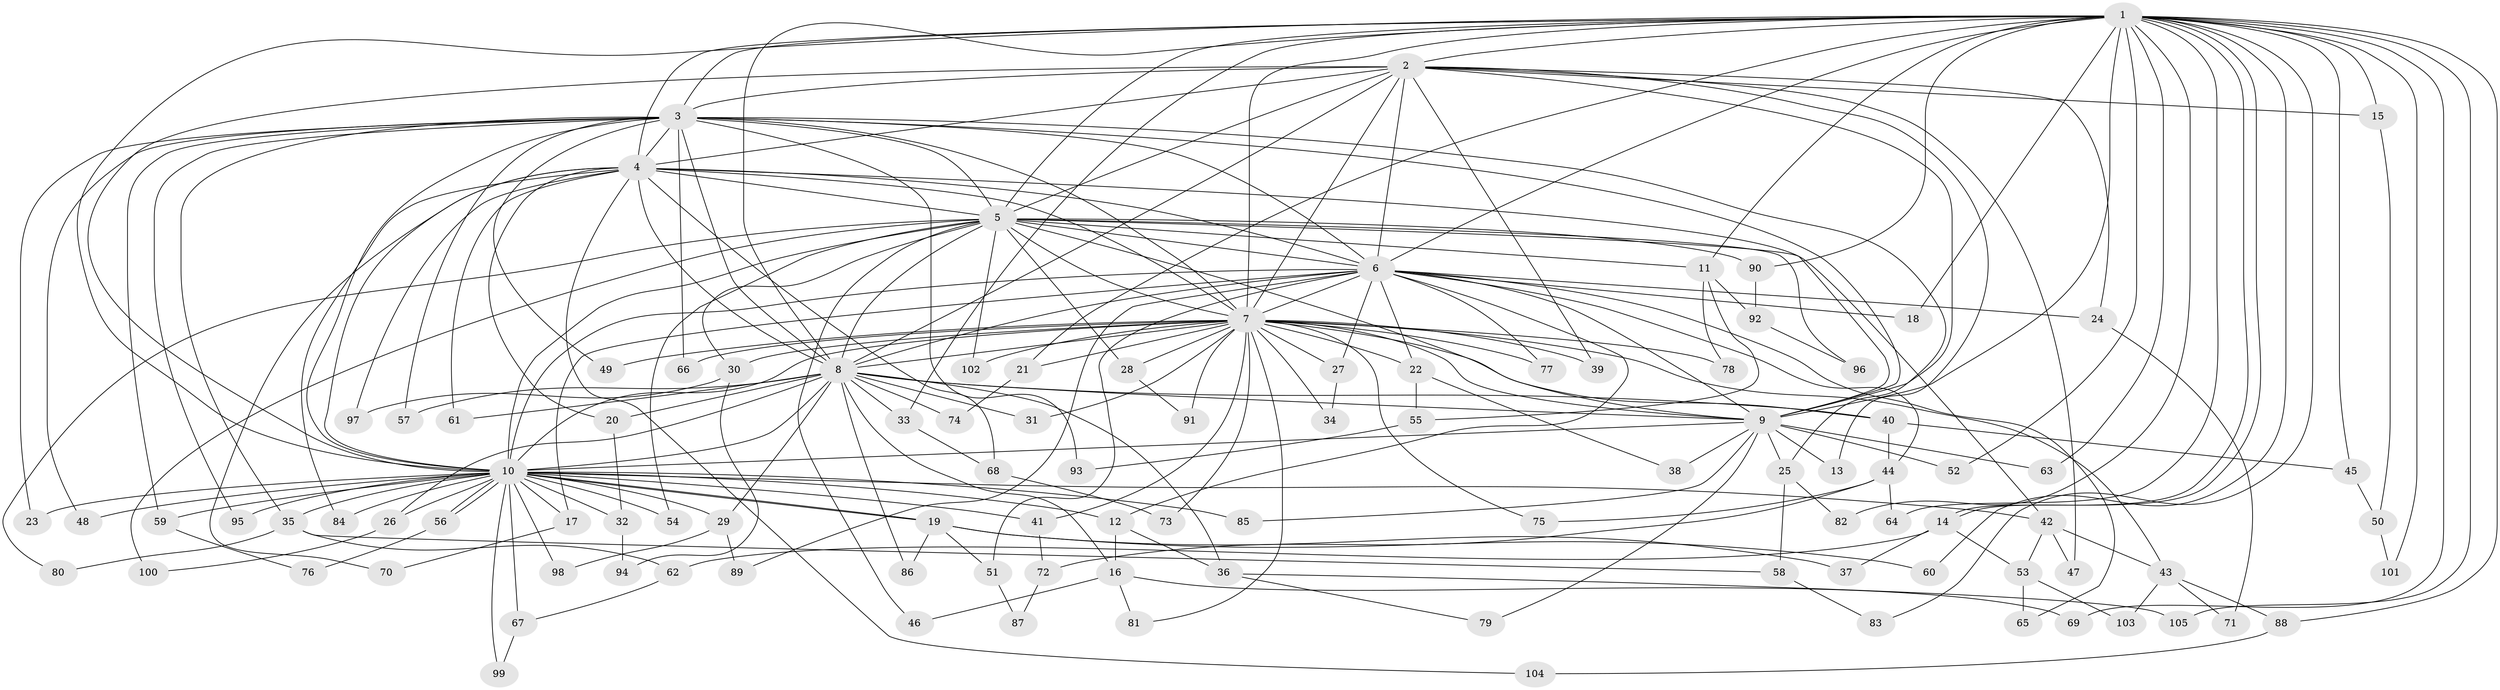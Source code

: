 // Generated by graph-tools (version 1.1) at 2025/49/03/09/25 03:49:41]
// undirected, 105 vertices, 235 edges
graph export_dot {
graph [start="1"]
  node [color=gray90,style=filled];
  1;
  2;
  3;
  4;
  5;
  6;
  7;
  8;
  9;
  10;
  11;
  12;
  13;
  14;
  15;
  16;
  17;
  18;
  19;
  20;
  21;
  22;
  23;
  24;
  25;
  26;
  27;
  28;
  29;
  30;
  31;
  32;
  33;
  34;
  35;
  36;
  37;
  38;
  39;
  40;
  41;
  42;
  43;
  44;
  45;
  46;
  47;
  48;
  49;
  50;
  51;
  52;
  53;
  54;
  55;
  56;
  57;
  58;
  59;
  60;
  61;
  62;
  63;
  64;
  65;
  66;
  67;
  68;
  69;
  70;
  71;
  72;
  73;
  74;
  75;
  76;
  77;
  78;
  79;
  80;
  81;
  82;
  83;
  84;
  85;
  86;
  87;
  88;
  89;
  90;
  91;
  92;
  93;
  94;
  95;
  96;
  97;
  98;
  99;
  100;
  101;
  102;
  103;
  104;
  105;
  1 -- 2;
  1 -- 3;
  1 -- 4;
  1 -- 5;
  1 -- 6;
  1 -- 7;
  1 -- 8;
  1 -- 9;
  1 -- 10;
  1 -- 11;
  1 -- 14;
  1 -- 14;
  1 -- 15;
  1 -- 18;
  1 -- 21;
  1 -- 33;
  1 -- 45;
  1 -- 52;
  1 -- 60;
  1 -- 63;
  1 -- 64;
  1 -- 69;
  1 -- 82;
  1 -- 83;
  1 -- 88;
  1 -- 90;
  1 -- 101;
  1 -- 105;
  2 -- 3;
  2 -- 4;
  2 -- 5;
  2 -- 6;
  2 -- 7;
  2 -- 8;
  2 -- 9;
  2 -- 10;
  2 -- 13;
  2 -- 15;
  2 -- 24;
  2 -- 39;
  2 -- 47;
  3 -- 4;
  3 -- 5;
  3 -- 6;
  3 -- 7;
  3 -- 8;
  3 -- 9;
  3 -- 10;
  3 -- 23;
  3 -- 25;
  3 -- 35;
  3 -- 48;
  3 -- 49;
  3 -- 57;
  3 -- 59;
  3 -- 66;
  3 -- 93;
  3 -- 95;
  4 -- 5;
  4 -- 6;
  4 -- 7;
  4 -- 8;
  4 -- 9;
  4 -- 10;
  4 -- 20;
  4 -- 61;
  4 -- 68;
  4 -- 70;
  4 -- 84;
  4 -- 97;
  4 -- 104;
  5 -- 6;
  5 -- 7;
  5 -- 8;
  5 -- 9;
  5 -- 10;
  5 -- 11;
  5 -- 28;
  5 -- 30;
  5 -- 42;
  5 -- 46;
  5 -- 54;
  5 -- 80;
  5 -- 90;
  5 -- 96;
  5 -- 100;
  5 -- 102;
  6 -- 7;
  6 -- 8;
  6 -- 9;
  6 -- 10;
  6 -- 12;
  6 -- 17;
  6 -- 18;
  6 -- 22;
  6 -- 24;
  6 -- 27;
  6 -- 44;
  6 -- 51;
  6 -- 65;
  6 -- 77;
  6 -- 89;
  7 -- 8;
  7 -- 9;
  7 -- 10;
  7 -- 21;
  7 -- 22;
  7 -- 27;
  7 -- 28;
  7 -- 30;
  7 -- 31;
  7 -- 34;
  7 -- 39;
  7 -- 40;
  7 -- 41;
  7 -- 43;
  7 -- 49;
  7 -- 66;
  7 -- 73;
  7 -- 75;
  7 -- 77;
  7 -- 78;
  7 -- 81;
  7 -- 91;
  7 -- 102;
  8 -- 9;
  8 -- 10;
  8 -- 16;
  8 -- 20;
  8 -- 26;
  8 -- 29;
  8 -- 31;
  8 -- 33;
  8 -- 36;
  8 -- 40;
  8 -- 57;
  8 -- 61;
  8 -- 74;
  8 -- 86;
  9 -- 10;
  9 -- 13;
  9 -- 25;
  9 -- 38;
  9 -- 52;
  9 -- 63;
  9 -- 79;
  9 -- 85;
  10 -- 12;
  10 -- 17;
  10 -- 19;
  10 -- 19;
  10 -- 23;
  10 -- 26;
  10 -- 29;
  10 -- 32;
  10 -- 35;
  10 -- 41;
  10 -- 42;
  10 -- 48;
  10 -- 54;
  10 -- 56;
  10 -- 56;
  10 -- 59;
  10 -- 67;
  10 -- 84;
  10 -- 85;
  10 -- 95;
  10 -- 98;
  10 -- 99;
  11 -- 55;
  11 -- 78;
  11 -- 92;
  12 -- 16;
  12 -- 36;
  14 -- 37;
  14 -- 53;
  14 -- 62;
  15 -- 50;
  16 -- 46;
  16 -- 69;
  16 -- 81;
  17 -- 70;
  19 -- 37;
  19 -- 51;
  19 -- 60;
  19 -- 86;
  20 -- 32;
  21 -- 74;
  22 -- 38;
  22 -- 55;
  24 -- 71;
  25 -- 58;
  25 -- 82;
  26 -- 100;
  27 -- 34;
  28 -- 91;
  29 -- 89;
  29 -- 98;
  30 -- 94;
  30 -- 97;
  32 -- 94;
  33 -- 68;
  35 -- 58;
  35 -- 62;
  35 -- 80;
  36 -- 79;
  36 -- 105;
  40 -- 44;
  40 -- 45;
  41 -- 72;
  42 -- 43;
  42 -- 47;
  42 -- 53;
  43 -- 71;
  43 -- 88;
  43 -- 103;
  44 -- 64;
  44 -- 72;
  44 -- 75;
  45 -- 50;
  50 -- 101;
  51 -- 87;
  53 -- 65;
  53 -- 103;
  55 -- 93;
  56 -- 76;
  58 -- 83;
  59 -- 76;
  62 -- 67;
  67 -- 99;
  68 -- 73;
  72 -- 87;
  88 -- 104;
  90 -- 92;
  92 -- 96;
}
